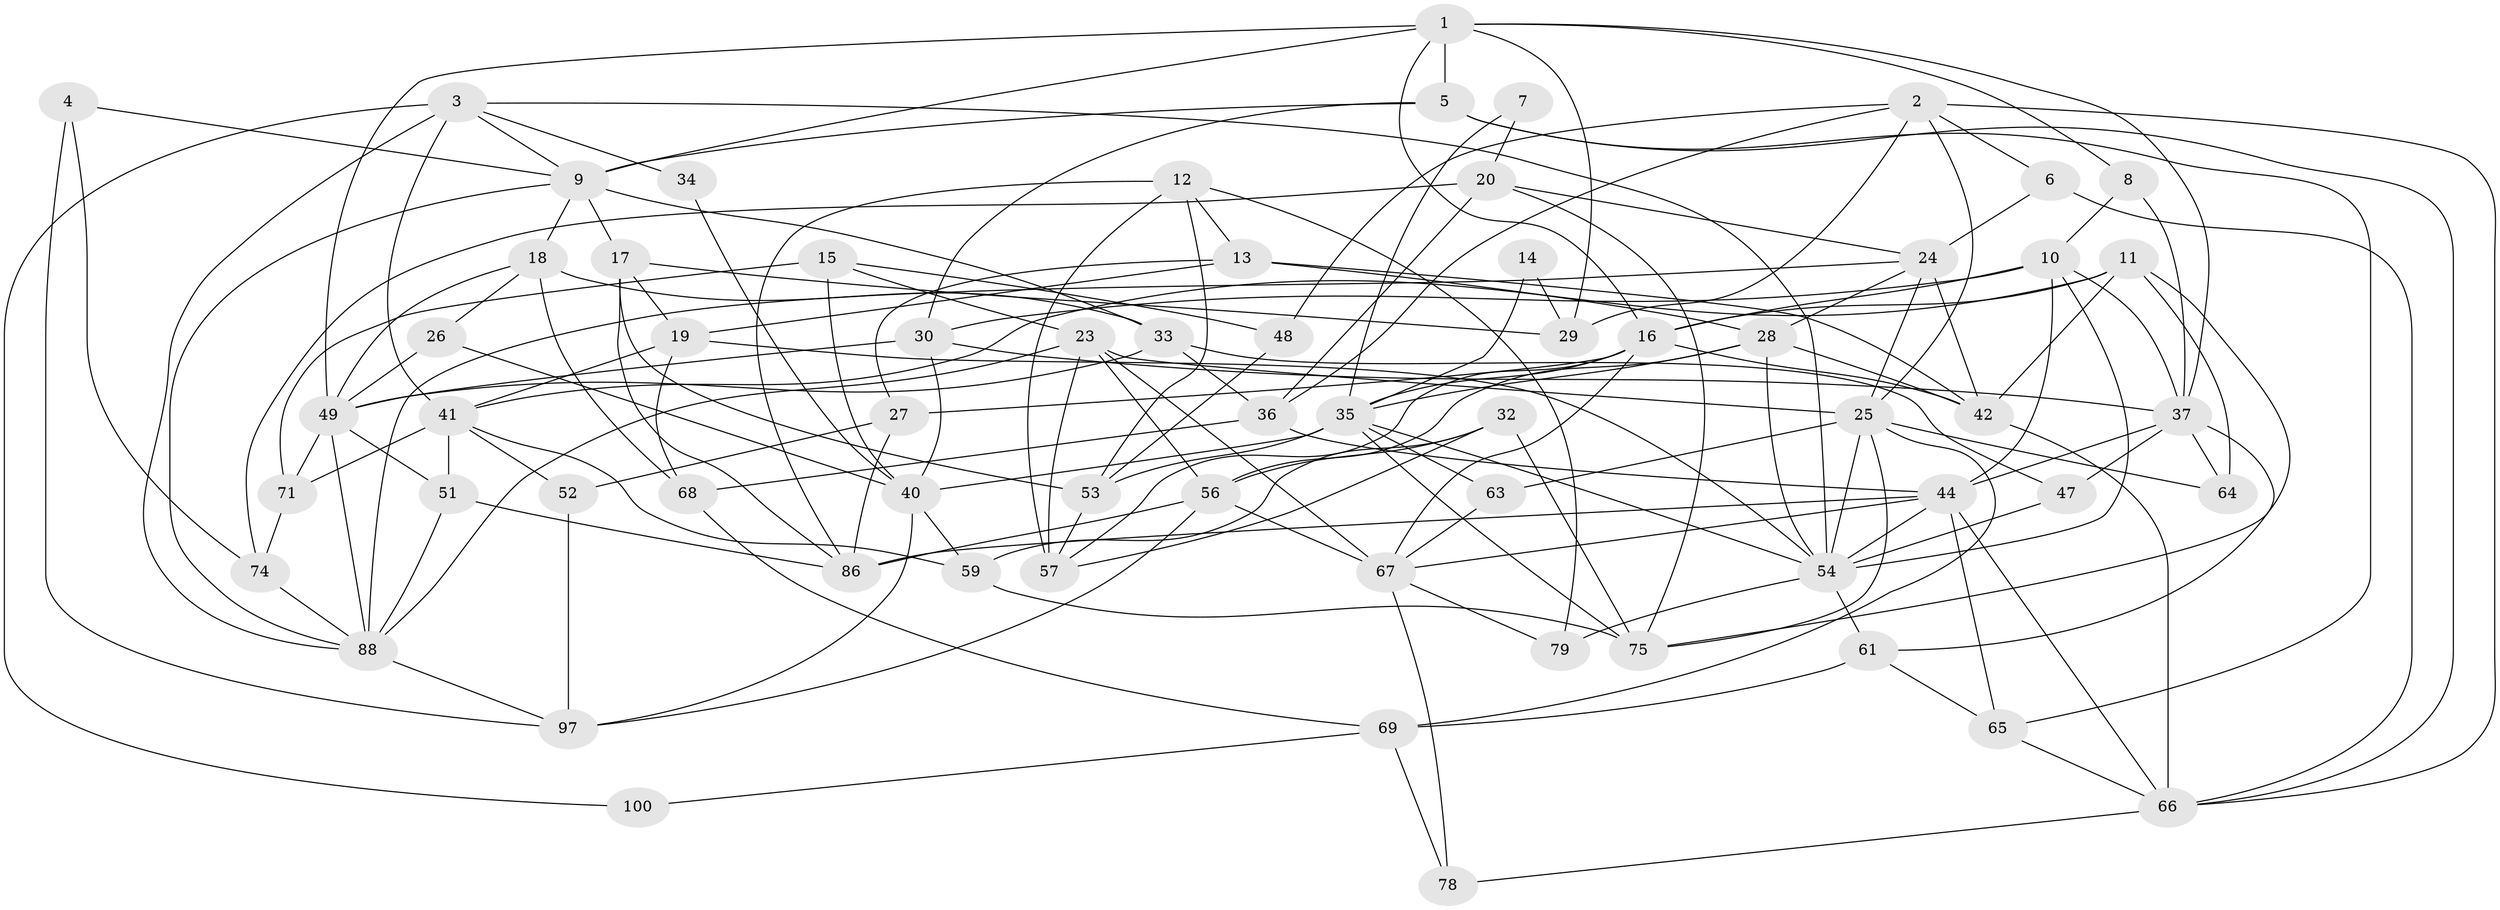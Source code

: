 // Generated by graph-tools (version 1.1) at 2025/52/02/27/25 19:52:04]
// undirected, 65 vertices, 165 edges
graph export_dot {
graph [start="1"]
  node [color=gray90,style=filled];
  1 [super="+84"];
  2 [super="+72"];
  3 [super="+38"];
  4;
  5 [super="+95"];
  6;
  7;
  8;
  9 [super="+22"];
  10 [super="+55"];
  11 [super="+90"];
  12 [super="+91"];
  13 [super="+43"];
  14;
  15;
  16 [super="+21"];
  17 [super="+39"];
  18;
  19;
  20 [super="+101"];
  23 [super="+99"];
  24;
  25 [super="+60"];
  26;
  27;
  28 [super="+31"];
  29;
  30 [super="+82"];
  32 [super="+96"];
  33 [super="+46"];
  34;
  35 [super="+85"];
  36 [super="+70"];
  37 [super="+45"];
  40 [super="+94"];
  41 [super="+80"];
  42 [super="+62"];
  44 [super="+50"];
  47;
  48;
  49 [super="+76"];
  51;
  52;
  53;
  54 [super="+73"];
  56 [super="+58"];
  57;
  59;
  61 [super="+93"];
  63;
  64;
  65;
  66;
  67 [super="+102"];
  68;
  69 [super="+98"];
  71 [super="+81"];
  74;
  75 [super="+77"];
  78 [super="+87"];
  79 [super="+83"];
  86 [super="+89"];
  88 [super="+92"];
  97;
  100;
  1 -- 16;
  1 -- 9;
  1 -- 29;
  1 -- 37;
  1 -- 8;
  1 -- 5;
  1 -- 49;
  2 -- 25;
  2 -- 66;
  2 -- 29;
  2 -- 48;
  2 -- 36;
  2 -- 6;
  3 -- 34;
  3 -- 54;
  3 -- 88;
  3 -- 9;
  3 -- 41;
  3 -- 100;
  4 -- 74;
  4 -- 97;
  4 -- 9;
  5 -- 66;
  5 -- 65;
  5 -- 30;
  5 -- 9;
  6 -- 24;
  6 -- 66;
  7 -- 35;
  7 -- 20;
  8 -- 10;
  8 -- 37;
  9 -- 33;
  9 -- 18;
  9 -- 17;
  9 -- 88;
  10 -- 30;
  10 -- 44;
  10 -- 16;
  10 -- 54;
  10 -- 37;
  11 -- 64;
  11 -- 41;
  11 -- 16;
  11 -- 75;
  11 -- 42;
  12 -- 53;
  12 -- 79;
  12 -- 57;
  12 -- 13;
  12 -- 86;
  13 -- 42;
  13 -- 28;
  13 -- 27;
  13 -- 19;
  14 -- 29;
  14 -- 35;
  15 -- 48;
  15 -- 23;
  15 -- 71;
  15 -- 40;
  16 -- 35;
  16 -- 57;
  16 -- 42;
  16 -- 27;
  16 -- 67;
  17 -- 53;
  17 -- 19;
  17 -- 29;
  17 -- 86;
  18 -- 26;
  18 -- 68;
  18 -- 49;
  18 -- 33;
  19 -- 54;
  19 -- 41;
  19 -- 68;
  20 -- 74;
  20 -- 24;
  20 -- 75;
  20 -- 36;
  23 -- 88;
  23 -- 57;
  23 -- 67;
  23 -- 56;
  23 -- 25;
  24 -- 88;
  24 -- 42;
  24 -- 28;
  24 -- 25;
  25 -- 63;
  25 -- 64 [weight=2];
  25 -- 54;
  25 -- 75;
  25 -- 69;
  26 -- 40;
  26 -- 49;
  27 -- 52;
  27 -- 86;
  28 -- 54;
  28 -- 42;
  28 -- 35;
  28 -- 56;
  30 -- 49;
  30 -- 40;
  30 -- 37;
  32 -- 57;
  32 -- 59;
  32 -- 56;
  32 -- 75;
  33 -- 47;
  33 -- 36;
  33 -- 49;
  34 -- 40;
  35 -- 63;
  35 -- 75;
  35 -- 53;
  35 -- 54;
  35 -- 40;
  36 -- 44;
  36 -- 68;
  37 -- 44;
  37 -- 47;
  37 -- 64;
  37 -- 61;
  40 -- 59;
  40 -- 97;
  41 -- 52;
  41 -- 51;
  41 -- 59;
  41 -- 71;
  42 -- 66;
  44 -- 65;
  44 -- 66;
  44 -- 67;
  44 -- 86;
  44 -- 54;
  47 -- 54;
  48 -- 53;
  49 -- 51;
  49 -- 71;
  49 -- 88;
  51 -- 88;
  51 -- 86;
  52 -- 97;
  53 -- 57;
  54 -- 61 [weight=2];
  54 -- 79;
  56 -- 97;
  56 -- 67;
  56 -- 86;
  59 -- 75;
  61 -- 65;
  61 -- 69;
  63 -- 67;
  65 -- 66;
  66 -- 78;
  67 -- 79;
  67 -- 78;
  68 -- 69;
  69 -- 100;
  69 -- 78;
  71 -- 74;
  74 -- 88;
  88 -- 97;
}
